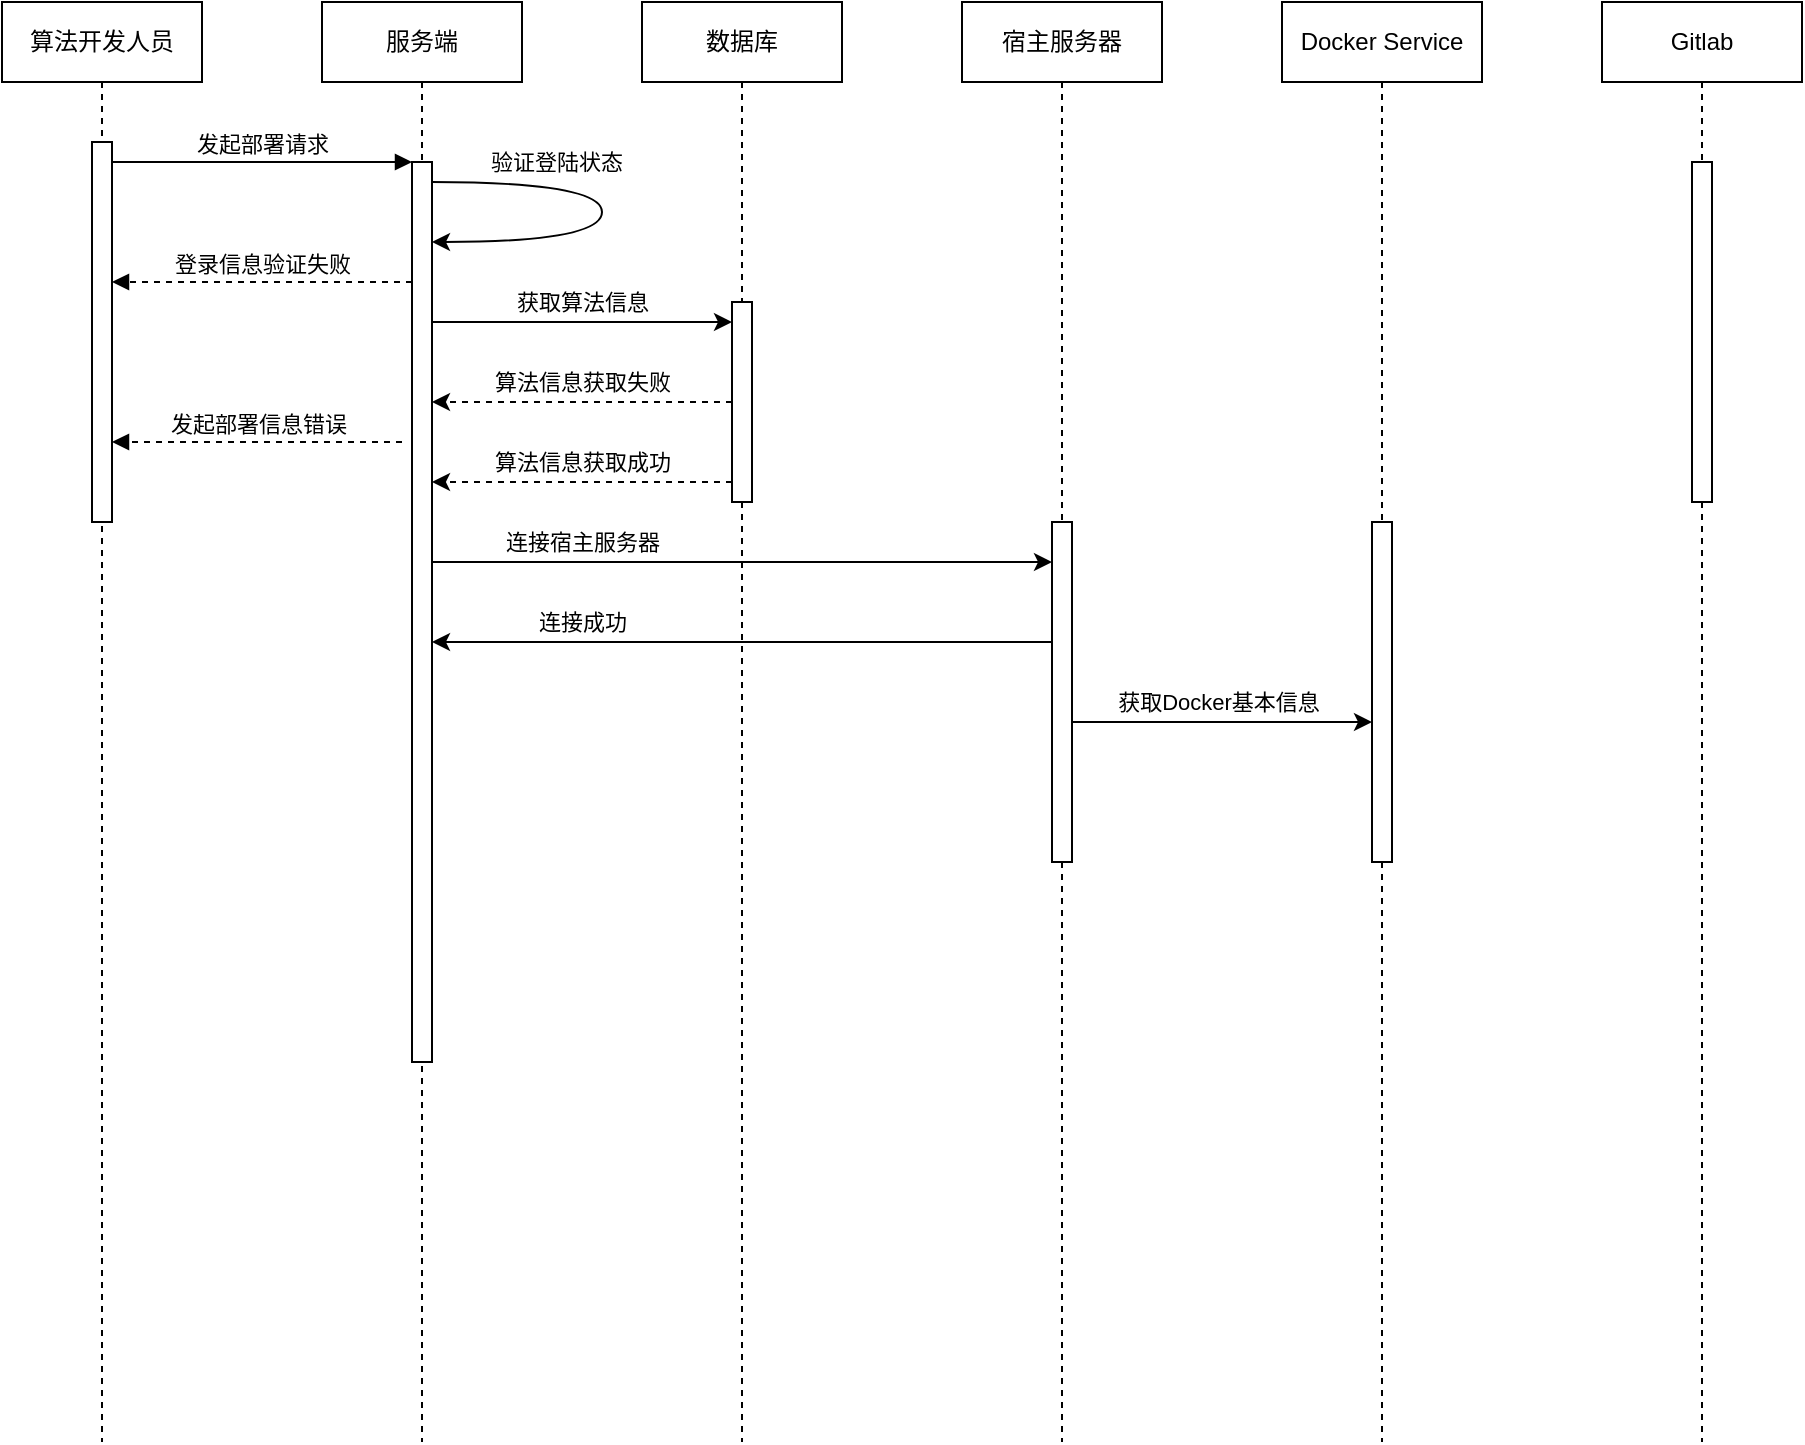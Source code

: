 <mxfile version="21.3.3" type="github">
  <diagram name="Page-1" id="2YBvvXClWsGukQMizWep">
    <mxGraphModel dx="1185" dy="642" grid="1" gridSize="10" guides="1" tooltips="1" connect="1" arrows="1" fold="1" page="1" pageScale="1" pageWidth="850" pageHeight="1100" math="0" shadow="0">
      <root>
        <mxCell id="0" />
        <mxCell id="1" parent="0" />
        <mxCell id="aM9ryv3xv72pqoxQDRHE-1" value="算法开发人员" style="shape=umlLifeline;perimeter=lifelinePerimeter;whiteSpace=wrap;html=1;container=0;dropTarget=0;collapsible=0;recursiveResize=0;outlineConnect=0;portConstraint=eastwest;newEdgeStyle={&quot;edgeStyle&quot;:&quot;elbowEdgeStyle&quot;,&quot;elbow&quot;:&quot;vertical&quot;,&quot;curved&quot;:0,&quot;rounded&quot;:0};" parent="1" vertex="1">
          <mxGeometry x="40" y="40" width="100" height="720" as="geometry" />
        </mxCell>
        <mxCell id="aM9ryv3xv72pqoxQDRHE-2" value="" style="html=1;points=[];perimeter=orthogonalPerimeter;outlineConnect=0;targetShapes=umlLifeline;portConstraint=eastwest;newEdgeStyle={&quot;edgeStyle&quot;:&quot;elbowEdgeStyle&quot;,&quot;elbow&quot;:&quot;vertical&quot;,&quot;curved&quot;:0,&quot;rounded&quot;:0};" parent="aM9ryv3xv72pqoxQDRHE-1" vertex="1">
          <mxGeometry x="45" y="70" width="10" height="190" as="geometry" />
        </mxCell>
        <mxCell id="aM9ryv3xv72pqoxQDRHE-5" value="服务端" style="shape=umlLifeline;perimeter=lifelinePerimeter;whiteSpace=wrap;html=1;container=0;dropTarget=0;collapsible=0;recursiveResize=0;outlineConnect=0;portConstraint=eastwest;newEdgeStyle={&quot;edgeStyle&quot;:&quot;elbowEdgeStyle&quot;,&quot;elbow&quot;:&quot;vertical&quot;,&quot;curved&quot;:0,&quot;rounded&quot;:0};" parent="1" vertex="1">
          <mxGeometry x="200" y="40" width="100" height="720" as="geometry" />
        </mxCell>
        <mxCell id="aM9ryv3xv72pqoxQDRHE-6" value="" style="html=1;points=[];perimeter=orthogonalPerimeter;outlineConnect=0;targetShapes=umlLifeline;portConstraint=eastwest;newEdgeStyle={&quot;edgeStyle&quot;:&quot;elbowEdgeStyle&quot;,&quot;elbow&quot;:&quot;vertical&quot;,&quot;curved&quot;:0,&quot;rounded&quot;:0};" parent="aM9ryv3xv72pqoxQDRHE-5" vertex="1">
          <mxGeometry x="45" y="80" width="10" height="450" as="geometry" />
        </mxCell>
        <mxCell id="GMgPl1QR8HGivyutwA11-14" style="edgeStyle=orthogonalEdgeStyle;rounded=0;orthogonalLoop=1;jettySize=auto;html=1;elbow=vertical;targetPerimeterSpacing=0;curved=1;" edge="1" parent="aM9ryv3xv72pqoxQDRHE-5" source="aM9ryv3xv72pqoxQDRHE-6" target="aM9ryv3xv72pqoxQDRHE-6">
          <mxGeometry relative="1" as="geometry">
            <Array as="points">
              <mxPoint x="140" y="90" />
              <mxPoint x="140" y="120" />
            </Array>
          </mxGeometry>
        </mxCell>
        <mxCell id="GMgPl1QR8HGivyutwA11-17" value="验证登陆状态" style="edgeLabel;html=1;align=center;verticalAlign=middle;resizable=0;points=[];" vertex="1" connectable="0" parent="GMgPl1QR8HGivyutwA11-14">
          <mxGeometry x="-0.382" y="-4" relative="1" as="geometry">
            <mxPoint y="-14" as="offset" />
          </mxGeometry>
        </mxCell>
        <mxCell id="aM9ryv3xv72pqoxQDRHE-7" value="发起部署请求" style="html=1;verticalAlign=bottom;endArrow=block;edgeStyle=elbowEdgeStyle;elbow=vertical;curved=0;rounded=0;" parent="1" source="aM9ryv3xv72pqoxQDRHE-2" target="aM9ryv3xv72pqoxQDRHE-6" edge="1">
          <mxGeometry relative="1" as="geometry">
            <mxPoint x="195" y="130" as="sourcePoint" />
            <Array as="points">
              <mxPoint x="180" y="120" />
            </Array>
          </mxGeometry>
        </mxCell>
        <mxCell id="aM9ryv3xv72pqoxQDRHE-9" value="登录信息验证失败" style="html=1;verticalAlign=bottom;endArrow=block;edgeStyle=elbowEdgeStyle;elbow=vertical;curved=0;rounded=0;dashed=1;" parent="1" source="aM9ryv3xv72pqoxQDRHE-6" target="aM9ryv3xv72pqoxQDRHE-2" edge="1">
          <mxGeometry relative="1" as="geometry">
            <mxPoint x="175" y="160" as="sourcePoint" />
            <Array as="points">
              <mxPoint x="200" y="180" />
              <mxPoint x="210" y="170" />
              <mxPoint x="210" y="210" />
              <mxPoint x="190" y="160" />
            </Array>
            <mxPoint x="100" y="160" as="targetPoint" />
          </mxGeometry>
        </mxCell>
        <mxCell id="GMgPl1QR8HGivyutwA11-2" value="" style="edgeStyle=elbowEdgeStyle;rounded=0;orthogonalLoop=1;jettySize=auto;html=1;elbow=vertical;curved=0;" edge="1" parent="1" source="aM9ryv3xv72pqoxQDRHE-6" target="GMgPl1QR8HGivyutwA11-7">
          <mxGeometry relative="1" as="geometry">
            <mxPoint x="415" y="205" as="targetPoint" />
            <Array as="points">
              <mxPoint x="310" y="200" />
              <mxPoint x="330" y="190" />
              <mxPoint x="320" y="180" />
              <mxPoint x="330" y="280" />
              <mxPoint x="350" y="180" />
              <mxPoint x="320" y="140" />
              <mxPoint x="410" y="170" />
            </Array>
          </mxGeometry>
        </mxCell>
        <mxCell id="GMgPl1QR8HGivyutwA11-18" value="获取算法信息" style="edgeLabel;html=1;align=center;verticalAlign=middle;resizable=0;points=[];" vertex="1" connectable="0" parent="GMgPl1QR8HGivyutwA11-2">
          <mxGeometry x="0.135" relative="1" as="geometry">
            <mxPoint x="-10" y="-10" as="offset" />
          </mxGeometry>
        </mxCell>
        <mxCell id="GMgPl1QR8HGivyutwA11-6" value="数据库" style="shape=umlLifeline;perimeter=lifelinePerimeter;whiteSpace=wrap;html=1;container=0;dropTarget=0;collapsible=0;recursiveResize=0;outlineConnect=0;portConstraint=eastwest;newEdgeStyle={&quot;edgeStyle&quot;:&quot;elbowEdgeStyle&quot;,&quot;elbow&quot;:&quot;vertical&quot;,&quot;curved&quot;:0,&quot;rounded&quot;:0};" vertex="1" parent="1">
          <mxGeometry x="360" y="40" width="100" height="720" as="geometry" />
        </mxCell>
        <mxCell id="GMgPl1QR8HGivyutwA11-7" value="" style="html=1;points=[];perimeter=orthogonalPerimeter;outlineConnect=0;targetShapes=umlLifeline;portConstraint=eastwest;newEdgeStyle={&quot;edgeStyle&quot;:&quot;elbowEdgeStyle&quot;,&quot;elbow&quot;:&quot;vertical&quot;,&quot;curved&quot;:0,&quot;rounded&quot;:0};" vertex="1" parent="GMgPl1QR8HGivyutwA11-6">
          <mxGeometry x="45" y="150" width="10" height="100" as="geometry" />
        </mxCell>
        <mxCell id="GMgPl1QR8HGivyutwA11-8" value="Docker Service" style="shape=umlLifeline;perimeter=lifelinePerimeter;whiteSpace=wrap;html=1;container=0;dropTarget=0;collapsible=0;recursiveResize=0;outlineConnect=0;portConstraint=eastwest;newEdgeStyle={&quot;edgeStyle&quot;:&quot;elbowEdgeStyle&quot;,&quot;elbow&quot;:&quot;vertical&quot;,&quot;curved&quot;:0,&quot;rounded&quot;:0};" vertex="1" parent="1">
          <mxGeometry x="680" y="40" width="100" height="720" as="geometry" />
        </mxCell>
        <mxCell id="GMgPl1QR8HGivyutwA11-9" value="" style="html=1;points=[];perimeter=orthogonalPerimeter;outlineConnect=0;targetShapes=umlLifeline;portConstraint=eastwest;newEdgeStyle={&quot;edgeStyle&quot;:&quot;elbowEdgeStyle&quot;,&quot;elbow&quot;:&quot;vertical&quot;,&quot;curved&quot;:0,&quot;rounded&quot;:0};" vertex="1" parent="GMgPl1QR8HGivyutwA11-8">
          <mxGeometry x="45" y="260" width="10" height="170" as="geometry" />
        </mxCell>
        <mxCell id="GMgPl1QR8HGivyutwA11-10" value="宿主服务器" style="shape=umlLifeline;perimeter=lifelinePerimeter;whiteSpace=wrap;html=1;container=0;dropTarget=0;collapsible=0;recursiveResize=0;outlineConnect=0;portConstraint=eastwest;newEdgeStyle={&quot;edgeStyle&quot;:&quot;elbowEdgeStyle&quot;,&quot;elbow&quot;:&quot;vertical&quot;,&quot;curved&quot;:0,&quot;rounded&quot;:0};" vertex="1" parent="1">
          <mxGeometry x="520" y="40" width="100" height="720" as="geometry" />
        </mxCell>
        <mxCell id="GMgPl1QR8HGivyutwA11-11" value="" style="html=1;points=[];perimeter=orthogonalPerimeter;outlineConnect=0;targetShapes=umlLifeline;portConstraint=eastwest;newEdgeStyle={&quot;edgeStyle&quot;:&quot;elbowEdgeStyle&quot;,&quot;elbow&quot;:&quot;vertical&quot;,&quot;curved&quot;:0,&quot;rounded&quot;:0};" vertex="1" parent="GMgPl1QR8HGivyutwA11-10">
          <mxGeometry x="45" y="260" width="10" height="170" as="geometry" />
        </mxCell>
        <mxCell id="GMgPl1QR8HGivyutwA11-19" value="Gitlab" style="shape=umlLifeline;perimeter=lifelinePerimeter;whiteSpace=wrap;html=1;container=0;dropTarget=0;collapsible=0;recursiveResize=0;outlineConnect=0;portConstraint=eastwest;newEdgeStyle={&quot;edgeStyle&quot;:&quot;elbowEdgeStyle&quot;,&quot;elbow&quot;:&quot;vertical&quot;,&quot;curved&quot;:0,&quot;rounded&quot;:0};" vertex="1" parent="1">
          <mxGeometry x="840" y="40" width="100" height="720" as="geometry" />
        </mxCell>
        <mxCell id="GMgPl1QR8HGivyutwA11-20" value="" style="html=1;points=[];perimeter=orthogonalPerimeter;outlineConnect=0;targetShapes=umlLifeline;portConstraint=eastwest;newEdgeStyle={&quot;edgeStyle&quot;:&quot;elbowEdgeStyle&quot;,&quot;elbow&quot;:&quot;vertical&quot;,&quot;curved&quot;:0,&quot;rounded&quot;:0};" vertex="1" parent="GMgPl1QR8HGivyutwA11-19">
          <mxGeometry x="45" y="80" width="10" height="170" as="geometry" />
        </mxCell>
        <mxCell id="GMgPl1QR8HGivyutwA11-21" value="" style="edgeStyle=elbowEdgeStyle;rounded=0;orthogonalLoop=1;jettySize=auto;html=1;elbow=vertical;curved=0;dashed=1;" edge="1" parent="1" source="GMgPl1QR8HGivyutwA11-7" target="aM9ryv3xv72pqoxQDRHE-6">
          <mxGeometry relative="1" as="geometry">
            <mxPoint x="260" y="240" as="targetPoint" />
            <Array as="points">
              <mxPoint x="340" y="240" />
              <mxPoint x="330" y="220" />
            </Array>
          </mxGeometry>
        </mxCell>
        <mxCell id="GMgPl1QR8HGivyutwA11-22" value="算法信息获取失败" style="edgeLabel;html=1;align=center;verticalAlign=middle;resizable=0;points=[];" vertex="1" connectable="0" parent="GMgPl1QR8HGivyutwA11-21">
          <mxGeometry x="0.253" y="3" relative="1" as="geometry">
            <mxPoint x="19" y="-13" as="offset" />
          </mxGeometry>
        </mxCell>
        <mxCell id="GMgPl1QR8HGivyutwA11-23" value="发起部署信息错误" style="html=1;verticalAlign=bottom;endArrow=block;edgeStyle=elbowEdgeStyle;elbow=vertical;curved=0;rounded=0;dashed=1;" edge="1" parent="1" target="aM9ryv3xv72pqoxQDRHE-2">
          <mxGeometry relative="1" as="geometry">
            <mxPoint x="240" y="260" as="sourcePoint" />
            <Array as="points">
              <mxPoint x="195" y="260" />
              <mxPoint x="205" y="250" />
              <mxPoint x="205" y="290" />
              <mxPoint x="185" y="240" />
            </Array>
            <mxPoint x="90" y="260" as="targetPoint" />
          </mxGeometry>
        </mxCell>
        <mxCell id="GMgPl1QR8HGivyutwA11-25" value="" style="edgeStyle=elbowEdgeStyle;rounded=0;orthogonalLoop=1;jettySize=auto;html=1;elbow=vertical;curved=0;dashed=1;" edge="1" parent="1" source="GMgPl1QR8HGivyutwA11-7" target="aM9ryv3xv72pqoxQDRHE-6">
          <mxGeometry relative="1" as="geometry">
            <Array as="points">
              <mxPoint x="340" y="280" />
              <mxPoint x="360" y="270" />
            </Array>
          </mxGeometry>
        </mxCell>
        <mxCell id="GMgPl1QR8HGivyutwA11-26" value="算法信息获取成功" style="edgeLabel;html=1;align=center;verticalAlign=middle;resizable=0;points=[];" vertex="1" connectable="0" parent="GMgPl1QR8HGivyutwA11-25">
          <mxGeometry x="0.124" relative="1" as="geometry">
            <mxPoint x="9" y="-10" as="offset" />
          </mxGeometry>
        </mxCell>
        <mxCell id="GMgPl1QR8HGivyutwA11-29" value="" style="edgeStyle=elbowEdgeStyle;rounded=0;orthogonalLoop=1;jettySize=auto;html=1;elbow=vertical;curved=0;" edge="1" parent="1" source="aM9ryv3xv72pqoxQDRHE-6" target="GMgPl1QR8HGivyutwA11-11">
          <mxGeometry relative="1" as="geometry">
            <Array as="points">
              <mxPoint x="440" y="320" />
            </Array>
          </mxGeometry>
        </mxCell>
        <mxCell id="GMgPl1QR8HGivyutwA11-30" value="连接宿主服务器" style="edgeLabel;html=1;align=center;verticalAlign=middle;resizable=0;points=[];" vertex="1" connectable="0" parent="GMgPl1QR8HGivyutwA11-29">
          <mxGeometry x="-0.399" y="-1" relative="1" as="geometry">
            <mxPoint x="-18" y="-11" as="offset" />
          </mxGeometry>
        </mxCell>
        <mxCell id="GMgPl1QR8HGivyutwA11-33" value="" style="edgeStyle=elbowEdgeStyle;rounded=0;orthogonalLoop=1;jettySize=auto;html=1;elbow=vertical;curved=0;" edge="1" parent="1" source="GMgPl1QR8HGivyutwA11-11" target="GMgPl1QR8HGivyutwA11-9">
          <mxGeometry relative="1" as="geometry">
            <Array as="points">
              <mxPoint x="650" y="400" />
              <mxPoint x="640" y="420" />
              <mxPoint x="630" y="340" />
            </Array>
          </mxGeometry>
        </mxCell>
        <mxCell id="GMgPl1QR8HGivyutwA11-34" value="获取Docker基本信息" style="edgeLabel;html=1;align=center;verticalAlign=middle;resizable=0;points=[];" vertex="1" connectable="0" parent="GMgPl1QR8HGivyutwA11-33">
          <mxGeometry x="0.021" y="1" relative="1" as="geometry">
            <mxPoint x="-4" y="-9" as="offset" />
          </mxGeometry>
        </mxCell>
        <mxCell id="GMgPl1QR8HGivyutwA11-35" value="" style="edgeStyle=elbowEdgeStyle;rounded=0;orthogonalLoop=1;jettySize=auto;html=1;elbow=vertical;curved=0;" edge="1" parent="1" source="GMgPl1QR8HGivyutwA11-11" target="aM9ryv3xv72pqoxQDRHE-6">
          <mxGeometry relative="1" as="geometry">
            <Array as="points">
              <mxPoint x="370" y="360" />
            </Array>
          </mxGeometry>
        </mxCell>
        <mxCell id="GMgPl1QR8HGivyutwA11-36" value="连接成功" style="edgeLabel;html=1;align=center;verticalAlign=middle;resizable=0;points=[];" vertex="1" connectable="0" parent="GMgPl1QR8HGivyutwA11-35">
          <mxGeometry x="0.373" y="-1" relative="1" as="geometry">
            <mxPoint x="-22" y="-9" as="offset" />
          </mxGeometry>
        </mxCell>
      </root>
    </mxGraphModel>
  </diagram>
</mxfile>
